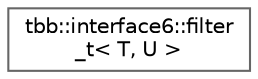 digraph "类继承关系图"
{
 // LATEX_PDF_SIZE
  bgcolor="transparent";
  edge [fontname=Helvetica,fontsize=10,labelfontname=Helvetica,labelfontsize=10];
  node [fontname=Helvetica,fontsize=10,shape=box,height=0.2,width=0.4];
  rankdir="LR";
  Node0 [id="Node000000",label="tbb::interface6::filter\l_t\< T, U \>",height=0.2,width=0.4,color="grey40", fillcolor="white", style="filled",URL="$classtbb_1_1interface6_1_1filter__t.html",tooltip="Class representing a chain of type-safe pipeline filters"];
}
